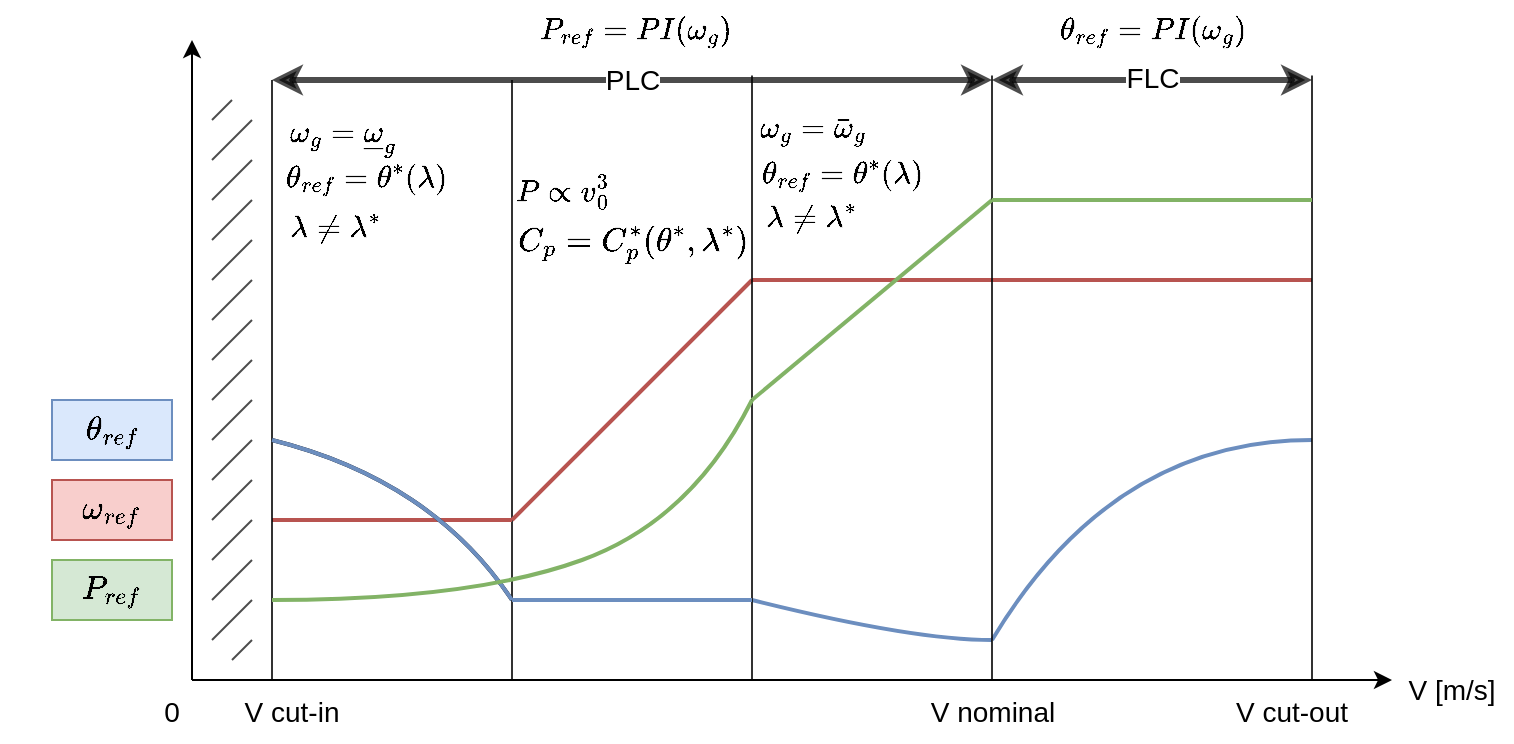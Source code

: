 <mxfile version="20.4.0" type="github">
  <diagram id="YIg-twoA3lVmyOpFWbwZ" name="Page-1">
    <mxGraphModel dx="934" dy="495" grid="1" gridSize="10" guides="1" tooltips="1" connect="1" arrows="1" fold="1" page="1" pageScale="1" pageWidth="850" pageHeight="1100" math="1" shadow="0">
      <root>
        <mxCell id="0" />
        <mxCell id="1" parent="0" />
        <mxCell id="ZmWr9eJU89eHi5DbGtIF-5" value="" style="endArrow=none;html=1;rounded=0;opacity=80;" edge="1" parent="1">
          <mxGeometry width="50" height="50" relative="1" as="geometry">
            <mxPoint x="280" y="140" as="sourcePoint" />
            <mxPoint x="280" y="440" as="targetPoint" />
          </mxGeometry>
        </mxCell>
        <mxCell id="ZmWr9eJU89eHi5DbGtIF-11" value="&lt;font style=&quot;font-size: 14px;&quot;&gt;0&lt;/font&gt;" style="text;html=1;strokeColor=none;fillColor=none;align=center;verticalAlign=middle;whiteSpace=wrap;rounded=0;fontSize=13;" vertex="1" parent="1">
          <mxGeometry x="80" y="441" width="60" height="30" as="geometry" />
        </mxCell>
        <mxCell id="ZmWr9eJU89eHi5DbGtIF-12" value="&lt;font style=&quot;font-size: 14px;&quot;&gt;V [m/s]&lt;/font&gt;" style="text;html=1;strokeColor=none;fillColor=none;align=center;verticalAlign=middle;whiteSpace=wrap;rounded=0;fontSize=13;" vertex="1" parent="1">
          <mxGeometry x="720" y="430" width="60" height="30" as="geometry" />
        </mxCell>
        <mxCell id="ZmWr9eJU89eHi5DbGtIF-13" value="&lt;span style=&quot;font-size: 14px;&quot;&gt;V cut-in&lt;/span&gt;" style="text;html=1;strokeColor=none;fillColor=none;align=center;verticalAlign=middle;whiteSpace=wrap;rounded=0;fontSize=13;" vertex="1" parent="1">
          <mxGeometry x="140" y="441" width="60" height="30" as="geometry" />
        </mxCell>
        <mxCell id="ZmWr9eJU89eHi5DbGtIF-21" value="" style="endArrow=none;html=1;rounded=0;fontSize=14;strokeWidth=2;fillColor=#f8cecc;strokeColor=#b85450;" edge="1" parent="1">
          <mxGeometry width="50" height="50" relative="1" as="geometry">
            <mxPoint x="280" y="360" as="sourcePoint" />
            <mxPoint x="160" y="360" as="targetPoint" />
          </mxGeometry>
        </mxCell>
        <mxCell id="ZmWr9eJU89eHi5DbGtIF-22" value="" style="endArrow=none;html=1;rounded=0;fontSize=14;strokeWidth=2;fillColor=#f8cecc;strokeColor=#b85450;" edge="1" parent="1">
          <mxGeometry width="50" height="50" relative="1" as="geometry">
            <mxPoint x="280" y="360" as="sourcePoint" />
            <mxPoint x="400" y="240" as="targetPoint" />
          </mxGeometry>
        </mxCell>
        <mxCell id="ZmWr9eJU89eHi5DbGtIF-23" value="" style="endArrow=none;html=1;rounded=0;fontSize=14;strokeWidth=2;fillColor=#f8cecc;strokeColor=#b85450;" edge="1" parent="1">
          <mxGeometry width="50" height="50" relative="1" as="geometry">
            <mxPoint x="400" y="240" as="sourcePoint" />
            <mxPoint x="680" y="240" as="targetPoint" />
          </mxGeometry>
        </mxCell>
        <mxCell id="ZmWr9eJU89eHi5DbGtIF-24" value="" style="curved=1;endArrow=none;html=1;rounded=0;strokeWidth=2;fontSize=14;endFill=0;" edge="1" parent="1">
          <mxGeometry width="50" height="50" relative="1" as="geometry">
            <mxPoint x="280" y="400" as="sourcePoint" />
            <mxPoint x="160" y="320" as="targetPoint" />
            <Array as="points">
              <mxPoint x="260" y="370" />
              <mxPoint x="200" y="330" />
            </Array>
          </mxGeometry>
        </mxCell>
        <mxCell id="ZmWr9eJU89eHi5DbGtIF-26" value="" style="curved=1;endArrow=none;html=1;rounded=0;strokeWidth=2;fontSize=14;endFill=0;fillColor=#dae8fc;strokeColor=#6c8ebf;" edge="1" parent="1">
          <mxGeometry width="50" height="50" relative="1" as="geometry">
            <mxPoint x="520" y="420" as="sourcePoint" />
            <mxPoint x="400" y="400" as="targetPoint" />
            <Array as="points">
              <mxPoint x="480" y="420" />
            </Array>
          </mxGeometry>
        </mxCell>
        <mxCell id="ZmWr9eJU89eHi5DbGtIF-27" value="" style="curved=1;endArrow=none;html=1;rounded=0;strokeWidth=2;fontSize=14;endFill=0;fillColor=#dae8fc;strokeColor=#6c8ebf;" edge="1" parent="1">
          <mxGeometry width="50" height="50" relative="1" as="geometry">
            <mxPoint x="680" y="320" as="sourcePoint" />
            <mxPoint x="520" y="420" as="targetPoint" />
            <Array as="points">
              <mxPoint x="580" y="320" />
            </Array>
          </mxGeometry>
        </mxCell>
        <mxCell id="ZmWr9eJU89eHi5DbGtIF-2" value="" style="endArrow=classic;html=1;rounded=0;" edge="1" parent="1">
          <mxGeometry width="50" height="50" relative="1" as="geometry">
            <mxPoint x="120" y="440" as="sourcePoint" />
            <mxPoint x="120" y="120" as="targetPoint" />
          </mxGeometry>
        </mxCell>
        <mxCell id="ZmWr9eJU89eHi5DbGtIF-3" value="" style="endArrow=classic;html=1;rounded=0;" edge="1" parent="1">
          <mxGeometry width="50" height="50" relative="1" as="geometry">
            <mxPoint x="120" y="440" as="sourcePoint" />
            <mxPoint x="720" y="440" as="targetPoint" />
          </mxGeometry>
        </mxCell>
        <mxCell id="ZmWr9eJU89eHi5DbGtIF-6" value="" style="endArrow=none;html=1;rounded=0;opacity=80;" edge="1" parent="1">
          <mxGeometry width="50" height="50" relative="1" as="geometry">
            <mxPoint x="400" y="137.778" as="sourcePoint" />
            <mxPoint x="400" y="440" as="targetPoint" />
          </mxGeometry>
        </mxCell>
        <mxCell id="ZmWr9eJU89eHi5DbGtIF-7" value="" style="endArrow=none;html=1;rounded=0;opacity=80;" edge="1" parent="1">
          <mxGeometry width="50" height="50" relative="1" as="geometry">
            <mxPoint x="520" y="137.778" as="sourcePoint" />
            <mxPoint x="520" y="440" as="targetPoint" />
          </mxGeometry>
        </mxCell>
        <mxCell id="ZmWr9eJU89eHi5DbGtIF-8" value="" style="endArrow=none;html=1;rounded=0;opacity=80;" edge="1" parent="1">
          <mxGeometry width="50" height="50" relative="1" as="geometry">
            <mxPoint x="680" y="137.778" as="sourcePoint" />
            <mxPoint x="680" y="440" as="targetPoint" />
          </mxGeometry>
        </mxCell>
        <mxCell id="ZmWr9eJU89eHi5DbGtIF-19" value="" style="endArrow=none;html=1;rounded=0;opacity=80;" edge="1" parent="1">
          <mxGeometry width="50" height="50" relative="1" as="geometry">
            <mxPoint x="160" y="140.0" as="sourcePoint" />
            <mxPoint x="160" y="440" as="targetPoint" />
          </mxGeometry>
        </mxCell>
        <mxCell id="ZmWr9eJU89eHi5DbGtIF-25" value="" style="endArrow=none;html=1;rounded=0;fontSize=14;strokeWidth=2;fillColor=#f8cecc;strokeColor=#b85450;" edge="1" parent="1">
          <mxGeometry width="50" height="50" relative="1" as="geometry">
            <mxPoint x="400" y="400.0" as="sourcePoint" />
            <mxPoint x="280" y="400.0" as="targetPoint" />
          </mxGeometry>
        </mxCell>
        <mxCell id="ZmWr9eJU89eHi5DbGtIF-28" value="" style="endArrow=none;html=1;rounded=0;fontSize=14;strokeWidth=2;fillColor=#dae8fc;strokeColor=#6c8ebf;" edge="1" parent="1">
          <mxGeometry width="50" height="50" relative="1" as="geometry">
            <mxPoint x="400" y="400.0" as="sourcePoint" />
            <mxPoint x="280" y="400.0" as="targetPoint" />
          </mxGeometry>
        </mxCell>
        <mxCell id="ZmWr9eJU89eHi5DbGtIF-29" value="" style="curved=1;endArrow=none;html=1;rounded=0;strokeWidth=2;fontSize=14;endFill=0;fillColor=#dae8fc;strokeColor=#6c8ebf;" edge="1" parent="1">
          <mxGeometry width="50" height="50" relative="1" as="geometry">
            <mxPoint x="280" y="400.0" as="sourcePoint" />
            <mxPoint x="160" y="320.0" as="targetPoint" />
            <Array as="points">
              <mxPoint x="260" y="370" />
              <mxPoint x="200" y="330" />
            </Array>
          </mxGeometry>
        </mxCell>
        <mxCell id="ZmWr9eJU89eHi5DbGtIF-30" value="" style="curved=1;endArrow=none;html=1;rounded=0;strokeWidth=2;fontSize=14;endFill=0;fillColor=#d5e8d4;strokeColor=#82b366;" edge="1" parent="1">
          <mxGeometry width="50" height="50" relative="1" as="geometry">
            <mxPoint x="400" y="300" as="sourcePoint" />
            <mxPoint x="160" y="400" as="targetPoint" />
            <Array as="points">
              <mxPoint x="370" y="360" />
              <mxPoint x="260" y="400" />
            </Array>
          </mxGeometry>
        </mxCell>
        <mxCell id="ZmWr9eJU89eHi5DbGtIF-31" value="" style="endArrow=none;html=1;rounded=0;fontSize=14;strokeWidth=2;fillColor=#d5e8d4;strokeColor=#82b366;" edge="1" parent="1">
          <mxGeometry width="50" height="50" relative="1" as="geometry">
            <mxPoint x="400" y="300" as="sourcePoint" />
            <mxPoint x="520" y="200" as="targetPoint" />
          </mxGeometry>
        </mxCell>
        <mxCell id="ZmWr9eJU89eHi5DbGtIF-32" value="" style="endArrow=none;html=1;rounded=0;fontSize=14;strokeWidth=2;fillColor=#d5e8d4;strokeColor=#82b366;" edge="1" parent="1">
          <mxGeometry width="50" height="50" relative="1" as="geometry">
            <mxPoint x="680" y="200" as="sourcePoint" />
            <mxPoint x="520" y="200" as="targetPoint" />
          </mxGeometry>
        </mxCell>
        <mxCell id="ZmWr9eJU89eHi5DbGtIF-33" value="" style="endArrow=none;html=1;rounded=0;strokeWidth=1;fontSize=14;opacity=70;" edge="1" parent="1">
          <mxGeometry width="50" height="50" relative="1" as="geometry">
            <mxPoint x="130" y="180" as="sourcePoint" />
            <mxPoint x="150" y="160" as="targetPoint" />
          </mxGeometry>
        </mxCell>
        <mxCell id="ZmWr9eJU89eHi5DbGtIF-34" value="" style="endArrow=none;html=1;rounded=0;strokeWidth=1;fontSize=14;opacity=70;" edge="1" parent="1">
          <mxGeometry width="50" height="50" relative="1" as="geometry">
            <mxPoint x="130" y="200" as="sourcePoint" />
            <mxPoint x="150" y="180" as="targetPoint" />
          </mxGeometry>
        </mxCell>
        <mxCell id="ZmWr9eJU89eHi5DbGtIF-35" value="" style="endArrow=none;html=1;rounded=0;strokeWidth=1;fontSize=14;opacity=70;" edge="1" parent="1">
          <mxGeometry width="50" height="50" relative="1" as="geometry">
            <mxPoint x="130" y="220" as="sourcePoint" />
            <mxPoint x="150" y="200" as="targetPoint" />
          </mxGeometry>
        </mxCell>
        <mxCell id="ZmWr9eJU89eHi5DbGtIF-36" value="" style="endArrow=none;html=1;rounded=0;strokeWidth=1;fontSize=14;opacity=70;" edge="1" parent="1">
          <mxGeometry width="50" height="50" relative="1" as="geometry">
            <mxPoint x="130" y="240" as="sourcePoint" />
            <mxPoint x="150" y="220" as="targetPoint" />
          </mxGeometry>
        </mxCell>
        <mxCell id="ZmWr9eJU89eHi5DbGtIF-37" value="" style="endArrow=none;html=1;rounded=0;strokeWidth=1;fontSize=14;opacity=70;" edge="1" parent="1">
          <mxGeometry width="50" height="50" relative="1" as="geometry">
            <mxPoint x="130" y="260" as="sourcePoint" />
            <mxPoint x="150" y="240" as="targetPoint" />
          </mxGeometry>
        </mxCell>
        <mxCell id="ZmWr9eJU89eHi5DbGtIF-38" value="" style="endArrow=none;html=1;rounded=0;strokeWidth=1;fontSize=14;opacity=70;" edge="1" parent="1">
          <mxGeometry width="50" height="50" relative="1" as="geometry">
            <mxPoint x="130" y="280" as="sourcePoint" />
            <mxPoint x="150" y="260" as="targetPoint" />
          </mxGeometry>
        </mxCell>
        <mxCell id="ZmWr9eJU89eHi5DbGtIF-39" value="" style="endArrow=none;html=1;rounded=0;strokeWidth=1;fontSize=14;opacity=70;" edge="1" parent="1">
          <mxGeometry width="50" height="50" relative="1" as="geometry">
            <mxPoint x="130" y="300" as="sourcePoint" />
            <mxPoint x="150" y="280" as="targetPoint" />
          </mxGeometry>
        </mxCell>
        <mxCell id="ZmWr9eJU89eHi5DbGtIF-40" value="" style="endArrow=none;html=1;rounded=0;strokeWidth=1;fontSize=14;opacity=70;" edge="1" parent="1">
          <mxGeometry width="50" height="50" relative="1" as="geometry">
            <mxPoint x="130" y="320" as="sourcePoint" />
            <mxPoint x="150" y="300" as="targetPoint" />
          </mxGeometry>
        </mxCell>
        <mxCell id="ZmWr9eJU89eHi5DbGtIF-41" value="" style="endArrow=none;html=1;rounded=0;strokeWidth=1;fontSize=14;opacity=70;" edge="1" parent="1">
          <mxGeometry width="50" height="50" relative="1" as="geometry">
            <mxPoint x="130" y="340" as="sourcePoint" />
            <mxPoint x="150" y="320" as="targetPoint" />
          </mxGeometry>
        </mxCell>
        <mxCell id="ZmWr9eJU89eHi5DbGtIF-42" value="" style="endArrow=none;html=1;rounded=0;strokeWidth=1;fontSize=14;opacity=70;" edge="1" parent="1">
          <mxGeometry width="50" height="50" relative="1" as="geometry">
            <mxPoint x="130" y="360" as="sourcePoint" />
            <mxPoint x="150" y="340" as="targetPoint" />
          </mxGeometry>
        </mxCell>
        <mxCell id="ZmWr9eJU89eHi5DbGtIF-43" value="" style="endArrow=none;html=1;rounded=0;strokeWidth=1;fontSize=14;opacity=70;" edge="1" parent="1">
          <mxGeometry width="50" height="50" relative="1" as="geometry">
            <mxPoint x="130" y="380" as="sourcePoint" />
            <mxPoint x="150" y="360" as="targetPoint" />
          </mxGeometry>
        </mxCell>
        <mxCell id="ZmWr9eJU89eHi5DbGtIF-44" value="" style="endArrow=none;html=1;rounded=0;strokeWidth=1;fontSize=14;opacity=70;" edge="1" parent="1">
          <mxGeometry width="50" height="50" relative="1" as="geometry">
            <mxPoint x="130" y="400" as="sourcePoint" />
            <mxPoint x="150" y="380" as="targetPoint" />
          </mxGeometry>
        </mxCell>
        <mxCell id="ZmWr9eJU89eHi5DbGtIF-45" value="" style="endArrow=none;html=1;rounded=0;strokeWidth=1;fontSize=14;opacity=70;" edge="1" parent="1">
          <mxGeometry width="50" height="50" relative="1" as="geometry">
            <mxPoint x="130" y="420" as="sourcePoint" />
            <mxPoint x="150" y="400" as="targetPoint" />
          </mxGeometry>
        </mxCell>
        <mxCell id="ZmWr9eJU89eHi5DbGtIF-46" value="" style="endArrow=none;html=1;rounded=0;strokeWidth=1;fontSize=14;opacity=70;" edge="1" parent="1">
          <mxGeometry width="50" height="50" relative="1" as="geometry">
            <mxPoint x="140" y="430" as="sourcePoint" />
            <mxPoint x="150" y="420" as="targetPoint" />
          </mxGeometry>
        </mxCell>
        <mxCell id="ZmWr9eJU89eHi5DbGtIF-47" value="" style="endArrow=none;html=1;rounded=0;strokeWidth=1;fontSize=14;opacity=70;" edge="1" parent="1">
          <mxGeometry width="50" height="50" relative="1" as="geometry">
            <mxPoint x="130" y="160" as="sourcePoint" />
            <mxPoint x="140" y="150" as="targetPoint" />
          </mxGeometry>
        </mxCell>
        <mxCell id="ZmWr9eJU89eHi5DbGtIF-48" value="$$\theta_{ref}$$" style="text;html=1;strokeColor=#6c8ebf;fillColor=#dae8fc;align=center;verticalAlign=middle;whiteSpace=wrap;rounded=0;fontSize=14;" vertex="1" parent="1">
          <mxGeometry x="50" y="300" width="60" height="30" as="geometry" />
        </mxCell>
        <mxCell id="ZmWr9eJU89eHi5DbGtIF-49" value="$$\omega_{ref}$$" style="text;html=1;strokeColor=#b85450;fillColor=#f8cecc;align=center;verticalAlign=middle;whiteSpace=wrap;rounded=0;fontSize=14;" vertex="1" parent="1">
          <mxGeometry x="50" y="340" width="60" height="30" as="geometry" />
        </mxCell>
        <mxCell id="ZmWr9eJU89eHi5DbGtIF-50" value="$$P_{ref}$$" style="text;html=1;strokeColor=#82b366;fillColor=#d5e8d4;align=center;verticalAlign=middle;whiteSpace=wrap;rounded=0;fontSize=14;" vertex="1" parent="1">
          <mxGeometry x="50" y="380" width="60" height="30" as="geometry" />
        </mxCell>
        <mxCell id="ZmWr9eJU89eHi5DbGtIF-51" value="&lt;font style=&quot;font-size: 14px;&quot;&gt;V cut-out&lt;/font&gt;" style="text;html=1;strokeColor=none;fillColor=none;align=center;verticalAlign=middle;whiteSpace=wrap;rounded=0;fontSize=13;" vertex="1" parent="1">
          <mxGeometry x="640" y="441" width="60" height="30" as="geometry" />
        </mxCell>
        <mxCell id="ZmWr9eJU89eHi5DbGtIF-52" value="" style="endArrow=classic;startArrow=classic;html=1;rounded=0;strokeWidth=3;fontSize=14;opacity=70;" edge="1" parent="1">
          <mxGeometry width="50" height="50" relative="1" as="geometry">
            <mxPoint x="160" y="140" as="sourcePoint" />
            <mxPoint x="520" y="140" as="targetPoint" />
          </mxGeometry>
        </mxCell>
        <mxCell id="ZmWr9eJU89eHi5DbGtIF-54" value="PLC" style="edgeLabel;html=1;align=center;verticalAlign=middle;resizable=0;points=[];fontSize=14;" vertex="1" connectable="0" parent="ZmWr9eJU89eHi5DbGtIF-52">
          <mxGeometry x="-0.112" relative="1" as="geometry">
            <mxPoint x="20" as="offset" />
          </mxGeometry>
        </mxCell>
        <mxCell id="ZmWr9eJU89eHi5DbGtIF-53" value="" style="endArrow=classic;startArrow=classic;html=1;rounded=0;strokeWidth=3;fontSize=14;opacity=70;" edge="1" parent="1">
          <mxGeometry width="50" height="50" relative="1" as="geometry">
            <mxPoint x="520" y="140" as="sourcePoint" />
            <mxPoint x="680" y="140" as="targetPoint" />
            <Array as="points">
              <mxPoint x="600" y="140" />
            </Array>
          </mxGeometry>
        </mxCell>
        <mxCell id="ZmWr9eJU89eHi5DbGtIF-55" value="FLC" style="edgeLabel;html=1;align=center;verticalAlign=middle;resizable=0;points=[];fontSize=14;" vertex="1" connectable="0" parent="ZmWr9eJU89eHi5DbGtIF-53">
          <mxGeometry x="-0.08" y="1" relative="1" as="geometry">
            <mxPoint x="6" as="offset" />
          </mxGeometry>
        </mxCell>
        <mxCell id="ZmWr9eJU89eHi5DbGtIF-56" value="$$C_p = C_p^*(\theta^*, \lambda^*) $$" style="text;html=1;strokeColor=none;fillColor=none;align=center;verticalAlign=middle;whiteSpace=wrap;rounded=0;fontSize=14;" vertex="1" parent="1">
          <mxGeometry x="311" y="207" width="60" height="30" as="geometry" />
        </mxCell>
        <mxCell id="ZmWr9eJU89eHi5DbGtIF-61" value="&lt;font style=&quot;font-size: 13px;&quot;&gt;$$ P \propto v_0^3 $$&lt;/font&gt;" style="text;html=1;align=center;verticalAlign=middle;resizable=0;points=[];autosize=1;strokeColor=none;fillColor=none;fontSize=14;" vertex="1" parent="1">
          <mxGeometry x="230" y="180" width="150" height="30" as="geometry" />
        </mxCell>
        <mxCell id="ZmWr9eJU89eHi5DbGtIF-64" value="&lt;font style=&quot;font-size: 13px;&quot;&gt;$$ \omega_g = \underline{\omega}_g $$&lt;/font&gt;" style="text;html=1;align=center;verticalAlign=middle;resizable=0;points=[];autosize=1;strokeColor=none;fillColor=none;fontSize=14;" vertex="1" parent="1">
          <mxGeometry x="65" y="153" width="260" height="30" as="geometry" />
        </mxCell>
        <mxCell id="ZmWr9eJU89eHi5DbGtIF-67" value="&lt;font style=&quot;font-size: 13px;&quot;&gt;$$ \omega_g = \bar{\omega}_g $$&lt;/font&gt;" style="text;html=1;align=center;verticalAlign=middle;resizable=0;points=[];autosize=1;strokeColor=none;fillColor=none;fontSize=14;" vertex="1" parent="1">
          <mxGeometry x="320" y="150" width="220" height="30" as="geometry" />
        </mxCell>
        <mxCell id="ZmWr9eJU89eHi5DbGtIF-68" value="&lt;font style=&quot;font-size: 13px;&quot;&gt;$$ \theta_{ref} = \theta^*(\lambda) $$&lt;/font&gt;" style="text;html=1;align=center;verticalAlign=middle;resizable=0;points=[];autosize=1;strokeColor=none;fillColor=none;fontSize=14;" vertex="1" parent="1">
          <mxGeometry x="87" y="174" width="240" height="30" as="geometry" />
        </mxCell>
        <mxCell id="ZmWr9eJU89eHi5DbGtIF-69" value="&lt;font style=&quot;font-size: 13px;&quot;&gt;$$ \lambda \neq&amp;nbsp;&lt;br&gt;\lambda^* $$&lt;/font&gt;" style="text;html=1;align=center;verticalAlign=middle;resizable=0;points=[];autosize=1;strokeColor=none;fillColor=none;fontSize=14;" vertex="1" parent="1">
          <mxGeometry x="131" y="189" width="120" height="50" as="geometry" />
        </mxCell>
        <mxCell id="ZmWr9eJU89eHi5DbGtIF-71" value="&lt;font style=&quot;font-size: 13px;&quot;&gt;$$ \lambda \neq&amp;nbsp;&lt;br&gt;\lambda^* $$&lt;/font&gt;" style="text;html=1;align=center;verticalAlign=middle;resizable=0;points=[];autosize=1;strokeColor=none;fillColor=none;fontSize=14;" vertex="1" parent="1">
          <mxGeometry x="369" y="184" width="120" height="50" as="geometry" />
        </mxCell>
        <mxCell id="ZmWr9eJU89eHi5DbGtIF-72" value="&lt;font style=&quot;font-size: 13px;&quot;&gt;$$ \theta_{ref} = \theta^*(\lambda) $$&lt;/font&gt;" style="text;html=1;align=center;verticalAlign=middle;resizable=0;points=[];autosize=1;strokeColor=none;fillColor=none;fontSize=14;" vertex="1" parent="1">
          <mxGeometry x="325" y="172" width="240" height="30" as="geometry" />
        </mxCell>
        <mxCell id="ZmWr9eJU89eHi5DbGtIF-74" value="&lt;font style=&quot;font-size: 13px;&quot;&gt;$$ P_{ref} = PI({\omega}_g) $$&lt;/font&gt;" style="text;html=1;align=center;verticalAlign=middle;resizable=0;points=[];autosize=1;strokeColor=none;fillColor=none;fontSize=14;" vertex="1" parent="1">
          <mxGeometry x="241" y="100" width="200" height="30" as="geometry" />
        </mxCell>
        <mxCell id="ZmWr9eJU89eHi5DbGtIF-75" value="&lt;font style=&quot;font-size: 13px;&quot;&gt;$$ \theta_{ref} = PI({\omega}_g) $$&lt;/font&gt;" style="text;html=1;align=center;verticalAlign=middle;resizable=0;points=[];autosize=1;strokeColor=none;fillColor=none;fontSize=14;" vertex="1" parent="1">
          <mxGeometry x="485" y="100" width="230" height="30" as="geometry" />
        </mxCell>
        <mxCell id="ZmWr9eJU89eHi5DbGtIF-77" value="&lt;font style=&quot;font-size: 14px;&quot;&gt;V nominal&lt;/font&gt;" style="text;html=1;strokeColor=none;fillColor=none;align=center;verticalAlign=middle;whiteSpace=wrap;rounded=0;fontSize=13;" vertex="1" parent="1">
          <mxGeometry x="485" y="441" width="71" height="30" as="geometry" />
        </mxCell>
      </root>
    </mxGraphModel>
  </diagram>
</mxfile>
